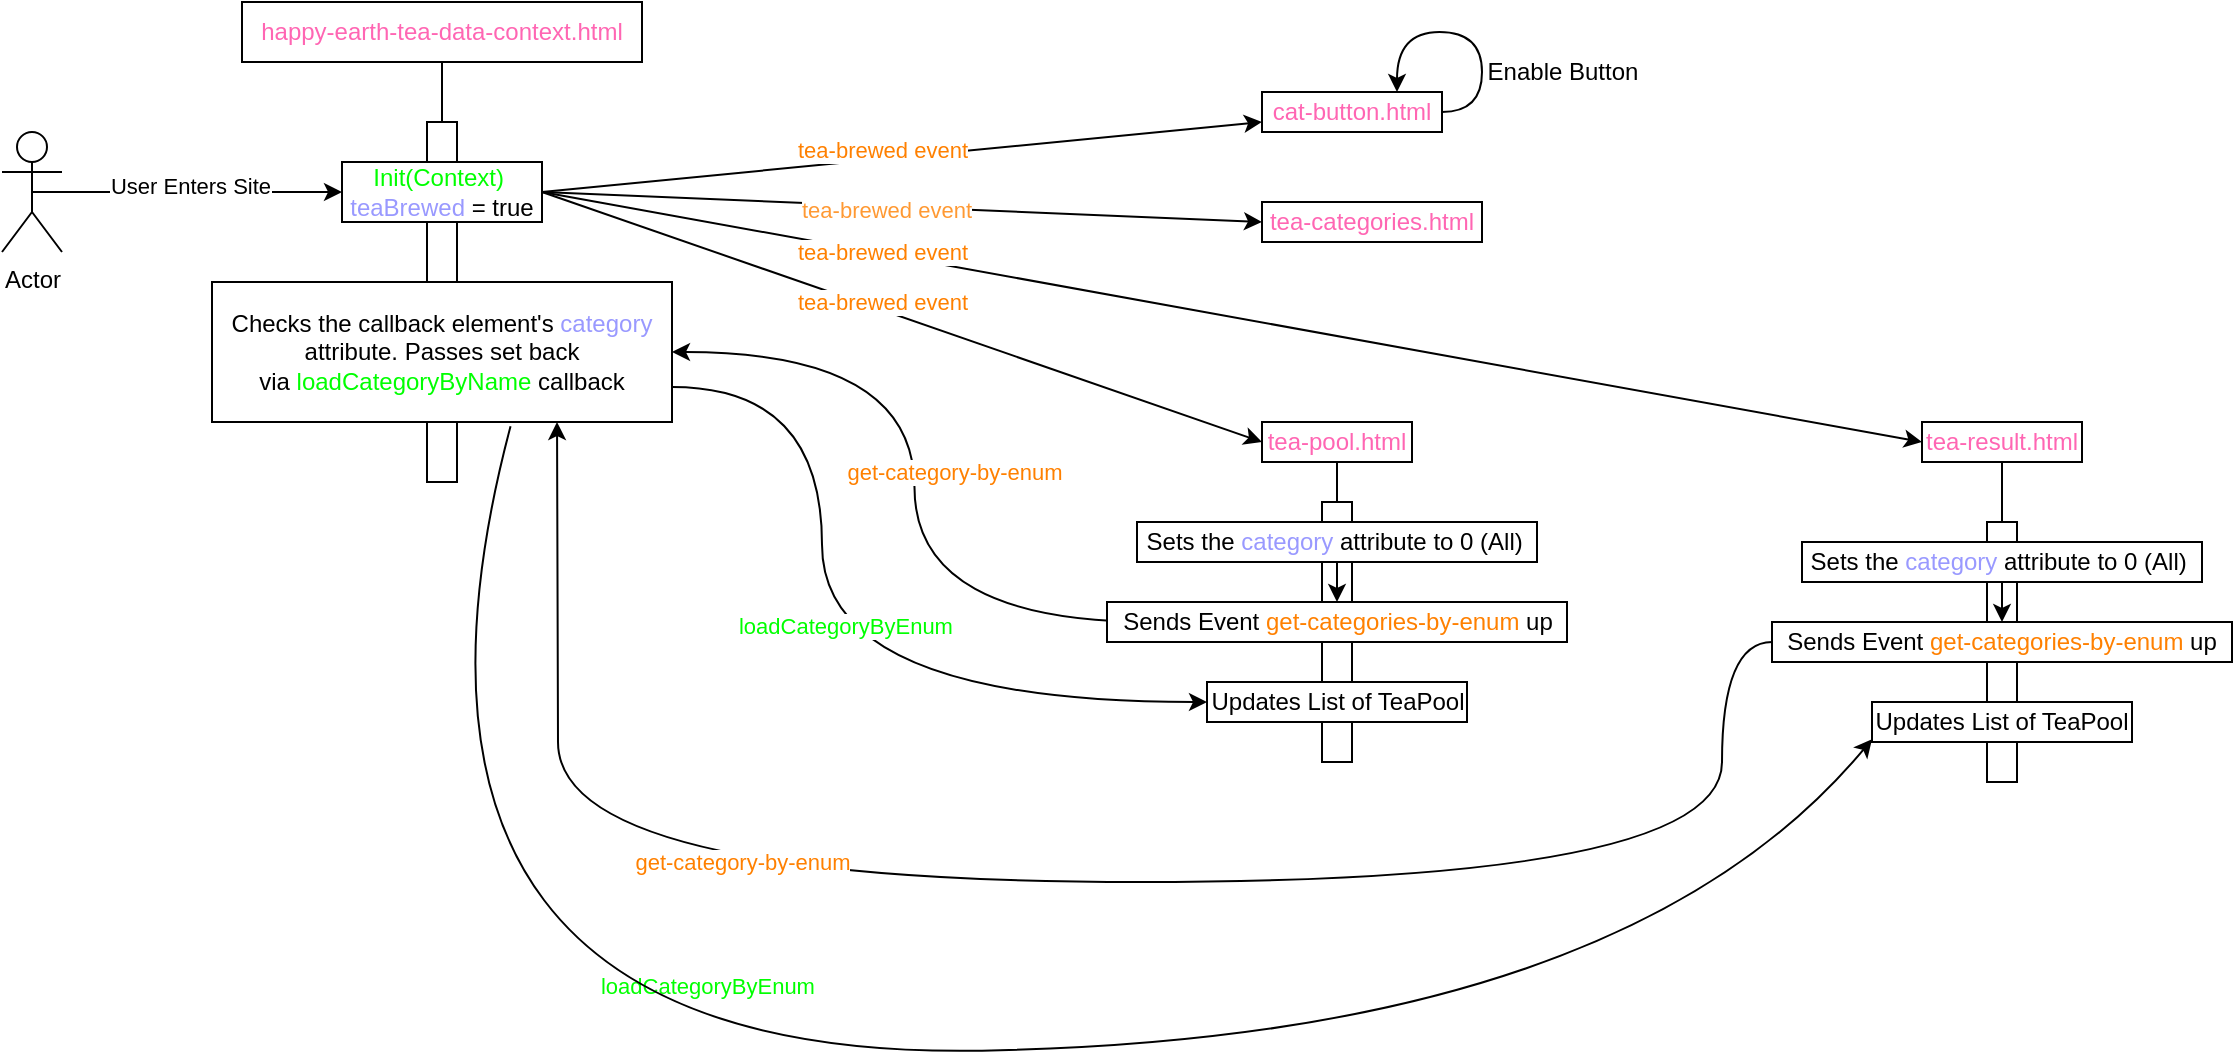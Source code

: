<mxfile version="22.1.3" type="github">
  <diagram name="Page-1" id="PKf_uY9mV-lAt7suZGPa">
    <mxGraphModel dx="2284" dy="1846" grid="1" gridSize="10" guides="1" tooltips="1" connect="1" arrows="1" fold="1" page="1" pageScale="1" pageWidth="850" pageHeight="1100" math="0" shadow="0">
      <root>
        <mxCell id="0" />
        <mxCell id="1" parent="0" />
        <mxCell id="95WaL3ivA4pqPn56faXc-38" value="" style="rounded=0;whiteSpace=wrap;html=1;" parent="1" vertex="1">
          <mxGeometry x="140" y="180" width="15" height="130" as="geometry" />
        </mxCell>
        <mxCell id="95WaL3ivA4pqPn56faXc-1" value="&lt;font color=&quot;#ff66b3&quot;&gt;happy-earth-tea-data-context.html&lt;/font&gt;" style="rounded=0;whiteSpace=wrap;html=1;" parent="1" vertex="1">
          <mxGeometry x="-400" y="-70" width="200" height="30" as="geometry" />
        </mxCell>
        <mxCell id="95WaL3ivA4pqPn56faXc-3" value="&lt;font color=&quot;#ff66b3&quot;&gt;cat-button.html&lt;/font&gt;" style="rounded=0;whiteSpace=wrap;html=1;" parent="1" vertex="1">
          <mxGeometry x="110" y="-25" width="90" height="20" as="geometry" />
        </mxCell>
        <mxCell id="95WaL3ivA4pqPn56faXc-4" value="&lt;font color=&quot;#ff66b3&quot;&gt;tea-result.html&lt;/font&gt;" style="rounded=0;whiteSpace=wrap;html=1;" parent="1" vertex="1">
          <mxGeometry x="440" y="140" width="80" height="20" as="geometry" />
        </mxCell>
        <mxCell id="95WaL3ivA4pqPn56faXc-5" value="&lt;font color=&quot;#ff66b3&quot;&gt;tea-pool.html&lt;/font&gt;" style="whiteSpace=wrap;html=1;" parent="1" vertex="1">
          <mxGeometry x="110" y="140" width="75" height="20" as="geometry" />
        </mxCell>
        <mxCell id="95WaL3ivA4pqPn56faXc-10" style="edgeStyle=none;rounded=0;orthogonalLoop=1;jettySize=auto;html=1;exitX=0.5;exitY=0.5;exitDx=0;exitDy=0;exitPerimeter=0;entryX=0;entryY=0.5;entryDx=0;entryDy=0;" parent="1" source="95WaL3ivA4pqPn56faXc-6" target="95WaL3ivA4pqPn56faXc-12" edge="1">
          <mxGeometry relative="1" as="geometry">
            <mxPoint x="-320" y="60" as="targetPoint" />
            <Array as="points" />
          </mxGeometry>
        </mxCell>
        <mxCell id="95WaL3ivA4pqPn56faXc-11" value="User Enters Site" style="edgeLabel;html=1;align=center;verticalAlign=middle;resizable=0;points=[];" parent="95WaL3ivA4pqPn56faXc-10" vertex="1" connectable="0">
          <mxGeometry x="0.035" y="-1" relative="1" as="geometry">
            <mxPoint x="-1" y="-4" as="offset" />
          </mxGeometry>
        </mxCell>
        <mxCell id="95WaL3ivA4pqPn56faXc-6" value="Actor" style="shape=umlActor;verticalLabelPosition=bottom;verticalAlign=top;html=1;outlineConnect=0;" parent="1" vertex="1">
          <mxGeometry x="-520" y="-5" width="30" height="60" as="geometry" />
        </mxCell>
        <mxCell id="95WaL3ivA4pqPn56faXc-13" style="edgeStyle=none;rounded=0;orthogonalLoop=1;jettySize=auto;html=1;entryX=0;entryY=0.75;entryDx=0;entryDy=0;exitX=1;exitY=0.5;exitDx=0;exitDy=0;" parent="1" source="95WaL3ivA4pqPn56faXc-12" target="95WaL3ivA4pqPn56faXc-3" edge="1">
          <mxGeometry relative="1" as="geometry">
            <mxPoint x="110" y="40" as="targetPoint" />
            <mxPoint x="-220" y="50" as="sourcePoint" />
          </mxGeometry>
        </mxCell>
        <mxCell id="95WaL3ivA4pqPn56faXc-19" value="&lt;font&gt;tea-brewed event&lt;/font&gt;" style="edgeLabel;html=1;align=center;verticalAlign=middle;resizable=0;points=[];fontColor=#FF8000;" parent="95WaL3ivA4pqPn56faXc-13" vertex="1" connectable="0">
          <mxGeometry x="-0.101" y="1" relative="1" as="geometry">
            <mxPoint x="8" y="-5" as="offset" />
          </mxGeometry>
        </mxCell>
        <mxCell id="95WaL3ivA4pqPn56faXc-7" value="" style="rounded=0;whiteSpace=wrap;html=1;" parent="1" vertex="1">
          <mxGeometry x="-307.5" y="-10" width="15" height="180" as="geometry" />
        </mxCell>
        <mxCell id="95WaL3ivA4pqPn56faXc-20" style="edgeStyle=none;rounded=0;orthogonalLoop=1;jettySize=auto;html=1;exitX=1;exitY=0.5;exitDx=0;exitDy=0;entryX=0;entryY=0.5;entryDx=0;entryDy=0;" parent="1" source="95WaL3ivA4pqPn56faXc-12" target="95WaL3ivA4pqPn56faXc-4" edge="1">
          <mxGeometry relative="1" as="geometry" />
        </mxCell>
        <mxCell id="95WaL3ivA4pqPn56faXc-22" style="edgeStyle=none;rounded=0;orthogonalLoop=1;jettySize=auto;html=1;exitX=1;exitY=0.5;exitDx=0;exitDy=0;entryX=0;entryY=0.5;entryDx=0;entryDy=0;" parent="1" source="95WaL3ivA4pqPn56faXc-12" target="95WaL3ivA4pqPn56faXc-21" edge="1">
          <mxGeometry relative="1" as="geometry" />
        </mxCell>
        <mxCell id="95WaL3ivA4pqPn56faXc-23" value="&lt;font color=&quot;#ff9933&quot;&gt;tea-brewed event&lt;/font&gt;" style="edgeLabel;html=1;align=center;verticalAlign=middle;resizable=0;points=[];" parent="95WaL3ivA4pqPn56faXc-22" vertex="1" connectable="0">
          <mxGeometry x="-0.046" y="-1" relative="1" as="geometry">
            <mxPoint y="1" as="offset" />
          </mxGeometry>
        </mxCell>
        <mxCell id="95WaL3ivA4pqPn56faXc-12" value="&lt;font color=&quot;#00ff00&quot;&gt;Init(Context)&amp;nbsp;&lt;/font&gt; &lt;font color=&quot;#9999ff&quot;&gt;teaBrewed &lt;/font&gt;= true" style="rounded=0;whiteSpace=wrap;html=1;" parent="1" vertex="1">
          <mxGeometry x="-350" y="10" width="100" height="30" as="geometry" />
        </mxCell>
        <mxCell id="95WaL3ivA4pqPn56faXc-14" value="" style="endArrow=none;html=1;rounded=0;entryX=0.5;entryY=1;entryDx=0;entryDy=0;exitX=0.5;exitY=0;exitDx=0;exitDy=0;" parent="1" source="95WaL3ivA4pqPn56faXc-7" target="95WaL3ivA4pqPn56faXc-1" edge="1">
          <mxGeometry width="50" height="50" relative="1" as="geometry">
            <mxPoint x="-200" y="140" as="sourcePoint" />
            <mxPoint x="-150" y="90" as="targetPoint" />
          </mxGeometry>
        </mxCell>
        <mxCell id="95WaL3ivA4pqPn56faXc-21" value="&lt;font color=&quot;#ff66b3&quot;&gt;tea-categories.html&lt;/font&gt;" style="whiteSpace=wrap;html=1;" parent="1" vertex="1">
          <mxGeometry x="110" y="30" width="110" height="20" as="geometry" />
        </mxCell>
        <mxCell id="95WaL3ivA4pqPn56faXc-26" value="&lt;font color=&quot;#ff8000&quot;&gt;tea-brewed event&lt;/font&gt;" style="edgeLabel;html=1;align=center;verticalAlign=middle;resizable=0;points=[];" parent="1" vertex="1" connectable="0">
          <mxGeometry x="-80" y="55" as="geometry" />
        </mxCell>
        <mxCell id="95WaL3ivA4pqPn56faXc-27" style="edgeStyle=none;rounded=0;orthogonalLoop=1;jettySize=auto;html=1;exitX=1;exitY=0.5;exitDx=0;exitDy=0;entryX=0;entryY=0.5;entryDx=0;entryDy=0;" parent="1" source="95WaL3ivA4pqPn56faXc-12" target="95WaL3ivA4pqPn56faXc-5" edge="1">
          <mxGeometry relative="1" as="geometry">
            <mxPoint x="-170" y="90" as="sourcePoint" />
            <mxPoint x="190" y="145" as="targetPoint" />
          </mxGeometry>
        </mxCell>
        <mxCell id="95WaL3ivA4pqPn56faXc-28" value="&lt;font color=&quot;#ff8000&quot;&gt;tea-brewed event&lt;/font&gt;" style="edgeLabel;html=1;align=center;verticalAlign=middle;resizable=0;points=[];" parent="1" vertex="1" connectable="0">
          <mxGeometry x="-80" y="80" as="geometry" />
        </mxCell>
        <mxCell id="95WaL3ivA4pqPn56faXc-32" style="edgeStyle=orthogonalEdgeStyle;rounded=0;orthogonalLoop=1;jettySize=auto;html=1;exitX=1;exitY=0.5;exitDx=0;exitDy=0;entryX=0.75;entryY=0;entryDx=0;entryDy=0;curved=1;" parent="1" source="95WaL3ivA4pqPn56faXc-3" target="95WaL3ivA4pqPn56faXc-3" edge="1">
          <mxGeometry relative="1" as="geometry">
            <Array as="points">
              <mxPoint x="220" y="-15" />
              <mxPoint x="220" y="-55" />
              <mxPoint x="178" y="-55" />
            </Array>
          </mxGeometry>
        </mxCell>
        <mxCell id="95WaL3ivA4pqPn56faXc-33" value="Enable Button" style="text;html=1;align=center;verticalAlign=middle;resizable=0;points=[];autosize=1;strokeColor=none;fillColor=none;" parent="1" vertex="1">
          <mxGeometry x="210" y="-50" width="100" height="30" as="geometry" />
        </mxCell>
        <mxCell id="95WaL3ivA4pqPn56faXc-42" style="edgeStyle=orthogonalEdgeStyle;curved=1;rounded=0;orthogonalLoop=1;jettySize=auto;html=1;exitX=0.5;exitY=1;exitDx=0;exitDy=0;entryX=0.5;entryY=0;entryDx=0;entryDy=0;" parent="1" source="95WaL3ivA4pqPn56faXc-37" target="95WaL3ivA4pqPn56faXc-41" edge="1">
          <mxGeometry relative="1" as="geometry" />
        </mxCell>
        <mxCell id="95WaL3ivA4pqPn56faXc-37" value="Sets the &lt;font color=&quot;#9999ff&quot;&gt;category &lt;/font&gt;attribute to 0 (All)&amp;nbsp;" style="rounded=0;whiteSpace=wrap;html=1;" parent="1" vertex="1">
          <mxGeometry x="47.5" y="190" width="200" height="20" as="geometry" />
        </mxCell>
        <mxCell id="95WaL3ivA4pqPn56faXc-40" value="" style="endArrow=none;html=1;rounded=0;curved=1;entryX=0.5;entryY=1;entryDx=0;entryDy=0;exitX=0.5;exitY=0;exitDx=0;exitDy=0;" parent="1" source="95WaL3ivA4pqPn56faXc-38" target="95WaL3ivA4pqPn56faXc-5" edge="1">
          <mxGeometry width="50" height="50" relative="1" as="geometry">
            <mxPoint x="20" y="210" as="sourcePoint" />
            <mxPoint x="70" y="160" as="targetPoint" />
          </mxGeometry>
        </mxCell>
        <mxCell id="95WaL3ivA4pqPn56faXc-44" style="edgeStyle=orthogonalEdgeStyle;curved=1;rounded=0;orthogonalLoop=1;jettySize=auto;html=1;exitX=0;exitY=0.5;exitDx=0;exitDy=0;entryX=1;entryY=0.5;entryDx=0;entryDy=0;" parent="1" target="95WaL3ivA4pqPn56faXc-43" edge="1">
          <mxGeometry relative="1" as="geometry">
            <mxPoint x="57.5" y="240.0" as="sourcePoint" />
            <mxPoint x="-230.0" y="105.0" as="targetPoint" />
          </mxGeometry>
        </mxCell>
        <mxCell id="95WaL3ivA4pqPn56faXc-45" value="&lt;font color=&quot;#ff8000&quot;&gt;get-category-by-enum&lt;/font&gt;" style="edgeLabel;html=1;align=center;verticalAlign=middle;resizable=0;points=[];" parent="95WaL3ivA4pqPn56faXc-44" vertex="1" connectable="0">
          <mxGeometry x="0.552" y="11" relative="1" as="geometry">
            <mxPoint x="56" y="49" as="offset" />
          </mxGeometry>
        </mxCell>
        <mxCell id="95WaL3ivA4pqPn56faXc-41" value="Sends Event&amp;nbsp;&lt;font color=&quot;#ff8000&quot;&gt;get-categories-by-enum&lt;/font&gt; up" style="rounded=0;whiteSpace=wrap;html=1;" parent="1" vertex="1">
          <mxGeometry x="32.5" y="230" width="230" height="20" as="geometry" />
        </mxCell>
        <mxCell id="95WaL3ivA4pqPn56faXc-46" style="edgeStyle=orthogonalEdgeStyle;curved=1;rounded=0;orthogonalLoop=1;jettySize=auto;html=1;exitX=1;exitY=0.75;exitDx=0;exitDy=0;entryX=0;entryY=0.5;entryDx=0;entryDy=0;" parent="1" source="95WaL3ivA4pqPn56faXc-43" target="95WaL3ivA4pqPn56faXc-47" edge="1">
          <mxGeometry relative="1" as="geometry">
            <mxPoint x="-110.0" y="260.0" as="targetPoint" />
            <Array as="points">
              <mxPoint x="-110" y="122" />
              <mxPoint x="-110" y="280" />
            </Array>
          </mxGeometry>
        </mxCell>
        <mxCell id="95WaL3ivA4pqPn56faXc-48" value="&lt;font color=&quot;#00ff00&quot;&gt;loadCategoryByEnum&amp;nbsp;&lt;/font&gt;" style="edgeLabel;html=1;align=center;verticalAlign=middle;resizable=0;points=[];" parent="95WaL3ivA4pqPn56faXc-46" vertex="1" connectable="0">
          <mxGeometry x="-0.086" y="13" relative="1" as="geometry">
            <mxPoint as="offset" />
          </mxGeometry>
        </mxCell>
        <mxCell id="95WaL3ivA4pqPn56faXc-43" value="Checks the callback element&#39;s &lt;font color=&quot;#9999ff&quot;&gt;category &lt;/font&gt;attribute. Passes set back via&amp;nbsp;&lt;font color=&quot;#00ff00&quot;&gt;loadCategoryByName&lt;/font&gt; callback" style="rounded=0;whiteSpace=wrap;html=1;" parent="1" vertex="1">
          <mxGeometry x="-415" y="70" width="230" height="70" as="geometry" />
        </mxCell>
        <mxCell id="95WaL3ivA4pqPn56faXc-47" value="Updates List of TeaPool" style="whiteSpace=wrap;html=1;" parent="1" vertex="1">
          <mxGeometry x="82.5" y="270" width="130" height="20" as="geometry" />
        </mxCell>
        <mxCell id="0tQx3ZpPyD4WsBvZ_rHH-1" value="" style="rounded=0;whiteSpace=wrap;html=1;" vertex="1" parent="1">
          <mxGeometry x="472.5" y="190" width="15" height="130" as="geometry" />
        </mxCell>
        <mxCell id="0tQx3ZpPyD4WsBvZ_rHH-2" style="edgeStyle=orthogonalEdgeStyle;curved=1;rounded=0;orthogonalLoop=1;jettySize=auto;html=1;exitX=0.5;exitY=1;exitDx=0;exitDy=0;entryX=0.5;entryY=0;entryDx=0;entryDy=0;" edge="1" parent="1" source="0tQx3ZpPyD4WsBvZ_rHH-3" target="0tQx3ZpPyD4WsBvZ_rHH-6">
          <mxGeometry relative="1" as="geometry">
            <mxPoint x="480" y="240" as="targetPoint" />
          </mxGeometry>
        </mxCell>
        <mxCell id="0tQx3ZpPyD4WsBvZ_rHH-3" value="Sets the &lt;font color=&quot;#9999ff&quot;&gt;category &lt;/font&gt;attribute to 0 (All)&amp;nbsp;" style="rounded=0;whiteSpace=wrap;html=1;" vertex="1" parent="1">
          <mxGeometry x="380" y="200" width="200" height="20" as="geometry" />
        </mxCell>
        <mxCell id="0tQx3ZpPyD4WsBvZ_rHH-4" value="Updates List of TeaPool" style="whiteSpace=wrap;html=1;" vertex="1" parent="1">
          <mxGeometry x="415" y="280" width="130" height="20" as="geometry" />
        </mxCell>
        <mxCell id="0tQx3ZpPyD4WsBvZ_rHH-6" value="Sends Event&amp;nbsp;&lt;font color=&quot;#ff8000&quot;&gt;get-categories-by-enum&lt;/font&gt; up" style="rounded=0;whiteSpace=wrap;html=1;" vertex="1" parent="1">
          <mxGeometry x="365" y="240" width="230" height="20" as="geometry" />
        </mxCell>
        <mxCell id="0tQx3ZpPyD4WsBvZ_rHH-8" value="" style="endArrow=none;html=1;rounded=0;entryX=0.5;entryY=1;entryDx=0;entryDy=0;exitX=0.5;exitY=0;exitDx=0;exitDy=0;" edge="1" parent="1" source="0tQx3ZpPyD4WsBvZ_rHH-1" target="95WaL3ivA4pqPn56faXc-4">
          <mxGeometry width="50" height="50" relative="1" as="geometry">
            <mxPoint x="210" y="240" as="sourcePoint" />
            <mxPoint x="260" y="190" as="targetPoint" />
          </mxGeometry>
        </mxCell>
        <mxCell id="0tQx3ZpPyD4WsBvZ_rHH-9" style="edgeStyle=orthogonalEdgeStyle;curved=1;rounded=0;orthogonalLoop=1;jettySize=auto;html=1;exitX=0;exitY=0.5;exitDx=0;exitDy=0;entryX=0.75;entryY=1;entryDx=0;entryDy=0;" edge="1" parent="1" source="0tQx3ZpPyD4WsBvZ_rHH-6" target="95WaL3ivA4pqPn56faXc-43">
          <mxGeometry relative="1" as="geometry">
            <mxPoint x="355.79" y="339.51" as="sourcePoint" />
            <mxPoint x="-239.98" y="230" as="targetPoint" />
            <Array as="points">
              <mxPoint x="340" y="250" />
              <mxPoint x="340" y="370" />
              <mxPoint x="-242" y="370" />
              <mxPoint x="-242" y="230" />
              <mxPoint x="-242" y="230" />
            </Array>
          </mxGeometry>
        </mxCell>
        <mxCell id="0tQx3ZpPyD4WsBvZ_rHH-10" value="&lt;font color=&quot;#ff8000&quot;&gt;get-category-by-enum&lt;/font&gt;" style="edgeLabel;html=1;align=center;verticalAlign=middle;resizable=0;points=[];" vertex="1" connectable="0" parent="0tQx3ZpPyD4WsBvZ_rHH-9">
          <mxGeometry x="0.552" y="11" relative="1" as="geometry">
            <mxPoint x="103" y="6" as="offset" />
          </mxGeometry>
        </mxCell>
        <mxCell id="0tQx3ZpPyD4WsBvZ_rHH-12" value="&lt;font color=&quot;#00ff00&quot;&gt;loadCategoryByEnum&amp;nbsp;&lt;/font&gt;" style="edgeLabel;html=1;align=center;verticalAlign=middle;resizable=0;points=[];" vertex="1" connectable="0" parent="1">
          <mxGeometry x="-160" y="400" as="geometry">
            <mxPoint x="-6" y="22" as="offset" />
          </mxGeometry>
        </mxCell>
        <mxCell id="0tQx3ZpPyD4WsBvZ_rHH-15" value="" style="curved=1;endArrow=classic;html=1;rounded=0;entryX=0;entryY=0.5;entryDx=0;entryDy=0;exitX=0.649;exitY=1.031;exitDx=0;exitDy=0;exitPerimeter=0;" edge="1" parent="1" source="95WaL3ivA4pqPn56faXc-43">
          <mxGeometry width="50" height="50" relative="1" as="geometry">
            <mxPoint x="-274.93" y="150.0" as="sourcePoint" />
            <mxPoint x="415" y="298.67" as="targetPoint" />
            <Array as="points">
              <mxPoint x="-350" y="460" />
              <mxPoint x="290" y="448.67" />
            </Array>
          </mxGeometry>
        </mxCell>
      </root>
    </mxGraphModel>
  </diagram>
</mxfile>
